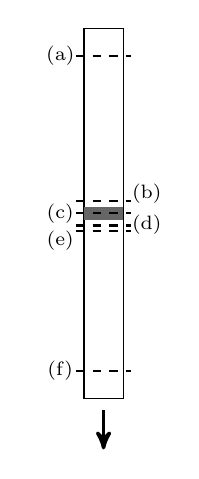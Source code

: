 \usetikzlibrary{arrows}
\begin{tikzpicture}[scale=0.01]

\draw [line width=0.5] (0,-235) -- (0,235) -- (50,235) -- (50,-235) -- cycle;
\fill[black!60!white] (0,-8) -- (0,8) -- (50,8) -- (50,-8) -- cycle;

\draw [line width=0.75, dashed] (-10,-200) -- (60,-200);
\node at (-30,-200) {\scriptsize{(f)}};

\draw [line width=0.75, dashed] (-10,-23) -- (60,-23);
\node at (-30,-35) {\scriptsize{(e)}};

\draw [line width=0.75, dashed] (-10,-15.5) -- (60,-15.5);
\node at (80,-15) {\scriptsize{(d)}};

\draw [line width=0.75, dashed] (-10,0) -- (60,0);
\node at (-30,0) {\scriptsize{(c)}};

\draw [line width=0.75, dashed] (-10,15.5) -- (60,15.5);
\node at (80, 25.50) {\scriptsize{(b)}};

\draw [line width=0.75, dashed] (-10,200) -- (60,200);
\node at (-30,200) {\scriptsize{(a)}};

\draw [->,>=stealth',line width=1.25] (25,-250) -- (25,-300); 

%\draw [line width=0.5] (-235,0) -- (235,0) -- (235,50) -- (-235,50) -- cycle;
%\fill[black!60!white] (-8,0) -- (8,0) -- (8,50) -- (-8,50) -- cycle;
%\draw [line width=0.75, dashed] (-200,-10) -- (-200,60);
%\node at (-200,-30) {\scriptsize{(a)}};
%\draw [line width=0.75, dashed] (-15.5,-10) -- (-15.5,60);
%\node at (-25.5,-30) {\scriptsize{(b)}};
%\draw [line width=0.75, dashed] (0,-10) -- (0,60);
%\node at (0,-30) {\scriptsize{(c)}};
%\draw [line width=0.75, dashed] (15.5,-10) -- (15.5,60);
%\node at (25.5,-30) {\scriptsize{(d)}};
%\draw [line width=0.75, dashed] (200,-10) -- (200,60);
%\node at (200,-30) {\scriptsize{(e)}};

\end{tikzpicture}